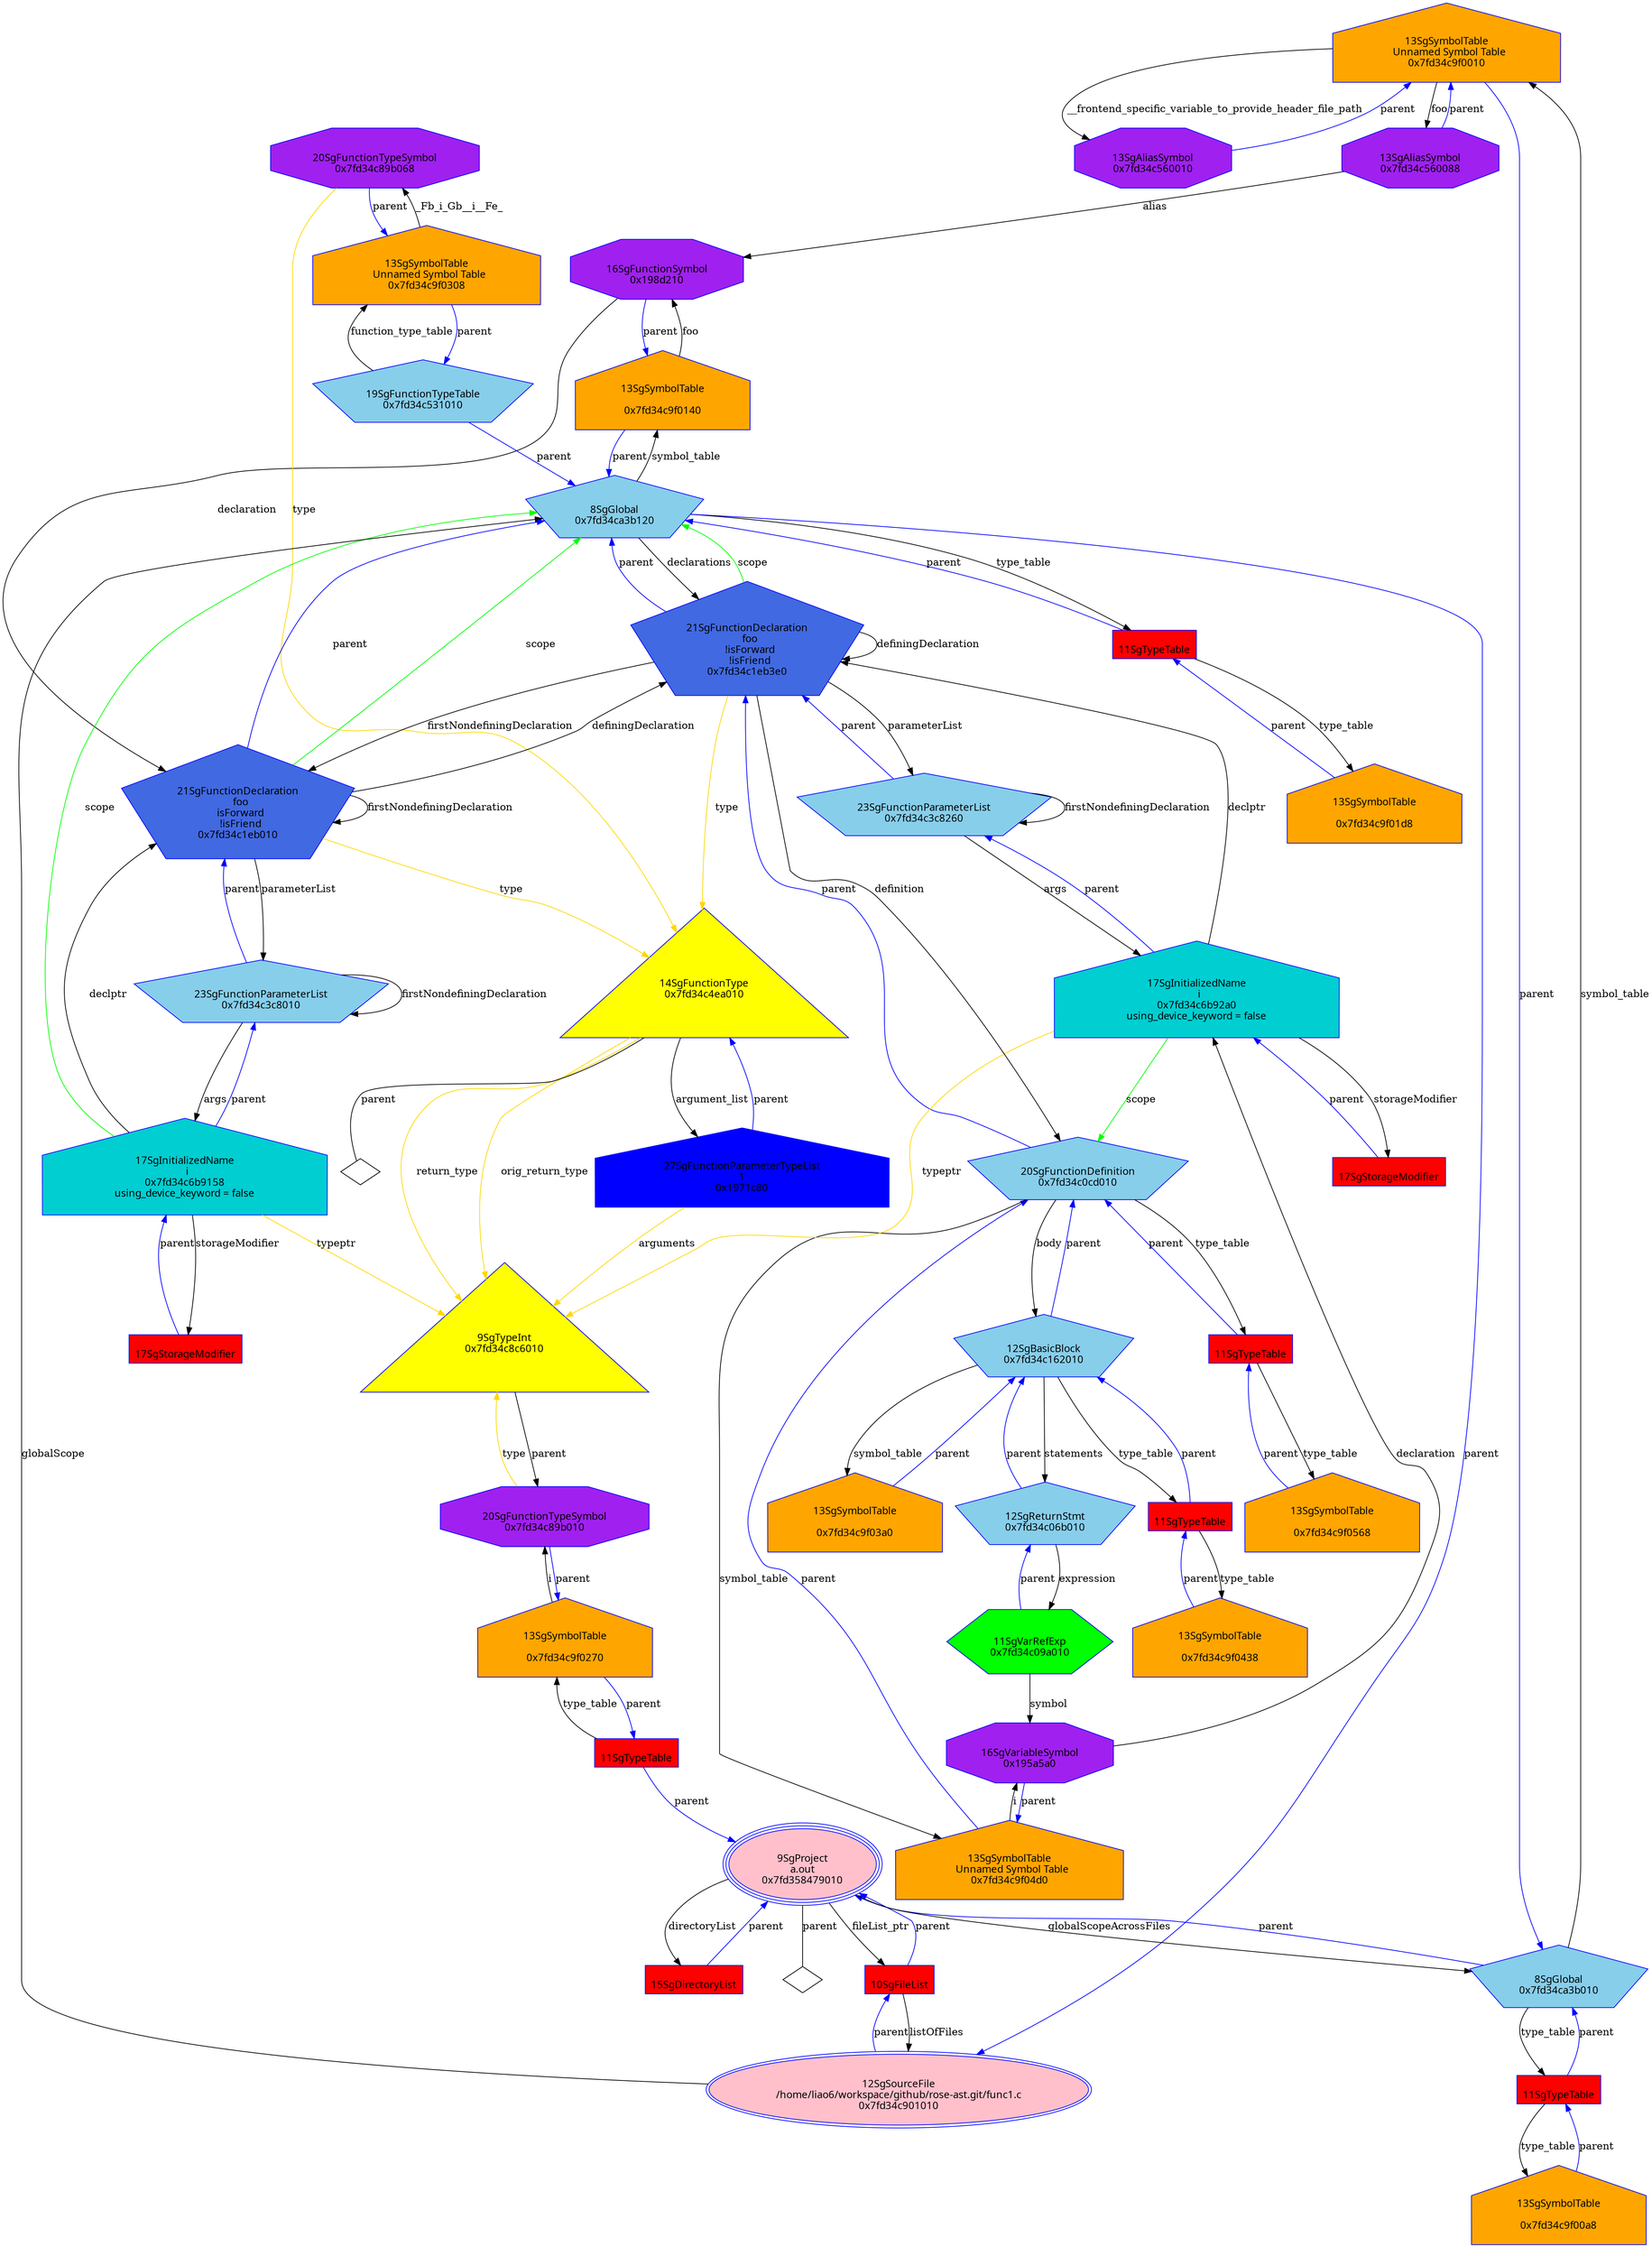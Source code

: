 digraph "Gfunc1.c_WholeAST.dot" {
"0x7fd34c9f0010"[label="\n13SgSymbolTable\n  Unnamed Symbol Table\n  0x7fd34c9f0010  " shape=house,regular=0,URL="\N",tooltip="more info at \N",sides=5,peripheries=1,color="blue",fillcolor=orange,fontname="7x13bold",fontcolor=black,style=filled];
"0x7fd34c9f0010" -> "0x7fd34c560088"[label="foo" dir=forward ];
"0x7fd34c9f0010" -> "0x7fd34c560010"[label="__frontend_specific_variable_to_provide_header_file_path" dir=forward ];
"0x7fd34c9f0010" -> "0x7fd34ca3b010"[label="parent" color="blue" dir=forward ];
"0x7fd34c9f00a8"[label="\n13SgSymbolTable\n  \n  0x7fd34c9f00a8  " shape=house,regular=0,URL="\N",tooltip="more info at \N",sides=5,peripheries=1,color="blue",fillcolor=orange,fontname="7x13bold",fontcolor=black,style=filled];
"0x7fd34c9f00a8" -> "0x18ac8a0"[label="parent" color="blue" dir=forward ];
"0x7fd34c9f0140"[label="\n13SgSymbolTable\n  \n  0x7fd34c9f0140  " shape=house,regular=0,URL="\N",tooltip="more info at \N",sides=5,peripheries=1,color="blue",fillcolor=orange,fontname="7x13bold",fontcolor=black,style=filled];
"0x7fd34c9f0140" -> "0x198d210"[label="foo" dir=forward ];
"0x7fd34c9f0140" -> "0x7fd34ca3b120"[label="parent" color="blue" dir=forward ];
"0x7fd34c9f01d8"[label="\n13SgSymbolTable\n  \n  0x7fd34c9f01d8  " shape=house,regular=0,URL="\N",tooltip="more info at \N",sides=5,peripheries=1,color="blue",fillcolor=orange,fontname="7x13bold",fontcolor=black,style=filled];
"0x7fd34c9f01d8" -> "0x18ac8c8"[label="parent" color="blue" dir=forward ];
"0x7fd34c9f0270"[label="\n13SgSymbolTable\n  \n  0x7fd34c9f0270  " shape=house,regular=0,URL="\N",tooltip="more info at \N",sides=5,peripheries=1,color="blue",fillcolor=orange,fontname="7x13bold",fontcolor=black,style=filled];
"0x7fd34c9f0270" -> "0x7fd34c89b010"[label="i" dir=forward ];
"0x7fd34c9f0270" -> "0x18ac8f0"[label="parent" color="blue" dir=forward ];
"0x7fd34c9f0308"[label="\n13SgSymbolTable\n  Unnamed Symbol Table\n  0x7fd34c9f0308  " shape=house,regular=0,URL="\N",tooltip="more info at \N",sides=5,peripheries=1,color="blue",fillcolor=orange,fontname="7x13bold",fontcolor=black,style=filled];
"0x7fd34c9f0308" -> "0x7fd34c89b068"[label="_Fb_i_Gb__i__Fe_" dir=forward ];
"0x7fd34c9f0308" -> "0x7fd34c531010"[label="parent" color="blue" dir=forward ];
"0x7fd34c9f03a0"[label="\n13SgSymbolTable\n  \n  0x7fd34c9f03a0  " shape=house,regular=0,URL="\N",tooltip="more info at \N",sides=5,peripheries=1,color="blue",fillcolor=orange,fontname="7x13bold",fontcolor=black,style=filled];
"0x7fd34c9f03a0" -> "0x7fd34c162010"[label="parent" color="blue" dir=forward ];
"0x7fd34c9f0438"[label="\n13SgSymbolTable\n  \n  0x7fd34c9f0438  " shape=house,regular=0,URL="\N",tooltip="more info at \N",sides=5,peripheries=1,color="blue",fillcolor=orange,fontname="7x13bold",fontcolor=black,style=filled];
"0x7fd34c9f0438" -> "0x18ac918"[label="parent" color="blue" dir=forward ];
"0x7fd34c9f04d0"[label="\n13SgSymbolTable\n  Unnamed Symbol Table\n  0x7fd34c9f04d0  " shape=house,regular=0,URL="\N",tooltip="more info at \N",sides=5,peripheries=1,color="blue",fillcolor=orange,fontname="7x13bold",fontcolor=black,style=filled];
"0x7fd34c9f04d0" -> "0x195a5a0"[label="i" dir=forward ];
"0x7fd34c9f04d0" -> "0x7fd34c0cd010"[label="parent" color="blue" dir=forward ];
"0x7fd34c9f0568"[label="\n13SgSymbolTable\n  \n  0x7fd34c9f0568  " shape=house,regular=0,URL="\N",tooltip="more info at \N",sides=5,peripheries=1,color="blue",fillcolor=orange,fontname="7x13bold",fontcolor=black,style=filled];
"0x7fd34c9f0568" -> "0x18ac940"[label="parent" color="blue" dir=forward ];
"0x1946d08"[label="\n17SgStorageModifier" shape=polygon,regular=0,URL="\N",tooltip="more info at \N",sides=4,peripheries=1,color="blue",fillcolor=red,fontname="7x13bold",fontcolor=black,style=filled];
"0x1946d08" -> "0x7fd34c6b9158"[label="parent" color="blue" dir=forward ];
"0x1946d30"[label="\n17SgStorageModifier" shape=polygon,regular=0,URL="\N",tooltip="more info at \N",sides=4,peripheries=1,color="blue",fillcolor=red,fontname="7x13bold",fontcolor=black,style=filled];
"0x1946d30" -> "0x7fd34c6b92a0"[label="parent" color="blue" dir=forward ];
"0x7fd34c901010"[label="\n12SgSourceFile\n  /home/liao6/workspace/github/rose-ast.git/func1.c  \n  0x7fd34c901010  " shape=ellipse,regular=0,URL="\N",tooltip="more info at \N",sides=5,peripheries=2,color="blue",fillcolor=pink,fontname="7x13bold",fontcolor=black,style=filled];
"0x7fd34c901010" -> "0x7fd34ca3b120"[label="globalScope" dir=forward ];
"0x7fd34c901010" -> "0x1871f00"[label="parent" color="blue" dir=forward ];
"0x1871f00"[label="\n10SgFileList" shape=polygon,regular=0,URL="\N",tooltip="more info at \N",sides=4,peripheries=1,color="blue",fillcolor=red,fontname="7x13bold",fontcolor=black,style=filled];
"0x1871f00" -> "0x7fd34c901010"[label="listOfFiles" dir=forward ];
"0x1871f00" -> "0x7fd358479010"[label="parent" color="blue" dir=forward ];
"0x1891310"[label="\n15SgDirectoryList" shape=polygon,regular=0,URL="\N",tooltip="more info at \N",sides=4,peripheries=1,color="blue",fillcolor=red,fontname="7x13bold",fontcolor=black,style=filled];
"0x1891310" -> "0x7fd358479010"[label="parent" color="blue" dir=forward ];
"0x7fd358479010"[label="\n9SgProject\n  a.out  \n  0x7fd358479010  " shape=ellipse,regular=0,URL="\N",tooltip="more info at \N",sides=5,peripheries=3,color="blue",fillcolor=pink,fontname="7x13bold",fontcolor=black,style=filled];
"0x7fd358479010" -> "0x1871f00"[label="fileList_ptr" dir=forward ];
"0x7fd358479010" -> "0x1891310"[label="directoryList" dir=forward ];
"0x7fd358479010" -> "0x7fd34ca3b010"[label="globalScopeAcrossFiles" dir=forward ];
"0x7fd358479010" -> "0x7fd358479010__parent__null"[label="parent" dir=none ];
"0x7fd358479010__parent__null"[label="" shape=diamond ];
"0x1971c80"[label="\n27SgFunctionParameterTypeList\n  1  \n  0x1971c80  " shape=house,regular=0,URL="\N",tooltip="more info at \N",sides=5,peripheries=1,color="blue",fillcolor=blue,fontname="7x13bold",fontcolor=black,style=filled];
"0x1971c80" -> "0x7fd34c8c6010"[label="arguments" color="gold1" dir=forward ];
"0x1971c80" -> "0x7fd34c4ea010"[label="parent" color="blue" dir=forward ];
"0x18ac8a0"[label="\n11SgTypeTable" shape=polygon,regular=0,URL="\N",tooltip="more info at \N",sides=4,peripheries=1,color="blue",fillcolor=red,fontname="7x13bold",fontcolor=black,style=filled];
"0x18ac8a0" -> "0x7fd34c9f00a8"[label="type_table" dir=forward ];
"0x18ac8a0" -> "0x7fd34ca3b010"[label="parent" color="blue" dir=forward ];
"0x18ac8c8"[label="\n11SgTypeTable" shape=polygon,regular=0,URL="\N",tooltip="more info at \N",sides=4,peripheries=1,color="blue",fillcolor=red,fontname="7x13bold",fontcolor=black,style=filled];
"0x18ac8c8" -> "0x7fd34c9f01d8"[label="type_table" dir=forward ];
"0x18ac8c8" -> "0x7fd34ca3b120"[label="parent" color="blue" dir=forward ];
"0x18ac8f0"[label="\n11SgTypeTable" shape=polygon,regular=0,URL="\N",tooltip="more info at \N",sides=4,peripheries=1,color="blue",fillcolor=red,fontname="7x13bold",fontcolor=black,style=filled];
"0x18ac8f0" -> "0x7fd34c9f0270"[label="type_table" dir=forward ];
"0x18ac8f0" -> "0x7fd358479010"[label="parent" color="blue" dir=forward ];
"0x18ac918"[label="\n11SgTypeTable" shape=polygon,regular=0,URL="\N",tooltip="more info at \N",sides=4,peripheries=1,color="blue",fillcolor=red,fontname="7x13bold",fontcolor=black,style=filled];
"0x18ac918" -> "0x7fd34c9f0438"[label="type_table" dir=forward ];
"0x18ac918" -> "0x7fd34c162010"[label="parent" color="blue" dir=forward ];
"0x18ac940"[label="\n11SgTypeTable" shape=polygon,regular=0,URL="\N",tooltip="more info at \N",sides=4,peripheries=1,color="blue",fillcolor=red,fontname="7x13bold",fontcolor=black,style=filled];
"0x18ac940" -> "0x7fd34c9f0568"[label="type_table" dir=forward ];
"0x18ac940" -> "0x7fd34c0cd010"[label="parent" color="blue" dir=forward ];
"0x7fd34c8c6010"[label="\n9SgTypeInt\n  0x7fd34c8c6010  \n   \n   " shape=polygon,regular=0,URL="\N",tooltip="more info at \N",sides=3,peripheries=1,color="blue",fillcolor=yellow,fontname="7x13bold",fontcolor=black,style=filled];
"0x7fd34c8c6010" -> "0x7fd34c89b010"[label="parent" dir=forward ];
"0x7fd34c4ea010"[label="\n14SgFunctionType\n  0x7fd34c4ea010  \n   \n   " shape=polygon,regular=0,URL="\N",tooltip="more info at \N",sides=3,peripheries=1,color="blue",fillcolor=yellow,fontname="7x13bold",fontcolor=black,style=filled];
"0x7fd34c4ea010" -> "0x7fd34c8c6010"[label="return_type" color="gold1" dir=forward ];
"0x7fd34c4ea010" -> "0x7fd34c8c6010"[label="orig_return_type" color="gold1" dir=forward ];
"0x7fd34c4ea010" -> "0x1971c80"[label="argument_list" dir=forward ];
"0x7fd34c4ea010" -> "0x7fd34c4ea010__parent__null"[label="parent" dir=none ];
"0x7fd34c4ea010__parent__null"[label="" shape=diamond ];
"0x7fd34c3c8010"[label="\n23SgFunctionParameterList\n  0x7fd34c3c8010  " shape=polygon,regular=0,URL="\N",tooltip="more info at \N",sides=5,peripheries=1,color="blue",fillcolor=skyblue,fontname="7x13bold",fontcolor=black,style=filled];
"0x7fd34c3c8010" -> "0x7fd34c6b9158"[label="args" dir=forward ];
"0x7fd34c3c8010" -> "0x7fd34c3c8010"[label="firstNondefiningDeclaration" dir=forward ];
"0x7fd34c3c8010" -> "0x7fd34c1eb010"[label="parent" color="blue" dir=forward ];
"0x7fd34c3c8260"[label="\n23SgFunctionParameterList\n  0x7fd34c3c8260  " shape=polygon,regular=0,URL="\N",tooltip="more info at \N",sides=5,peripheries=1,color="blue",fillcolor=skyblue,fontname="7x13bold",fontcolor=black,style=filled];
"0x7fd34c3c8260" -> "0x7fd34c6b92a0"[label="args" dir=forward ];
"0x7fd34c3c8260" -> "0x7fd34c3c8260"[label="firstNondefiningDeclaration" dir=forward ];
"0x7fd34c3c8260" -> "0x7fd34c1eb3e0"[label="parent" color="blue" dir=forward ];
"0x7fd34c162010"[label="\n12SgBasicBlock\n  0x7fd34c162010  " shape=polygon,regular=0,URL="\N",tooltip="more info at \N",sides=5,peripheries=1,color="blue",fillcolor=skyblue,fontname="7x13bold",fontcolor=black,style=filled];
"0x7fd34c162010" -> "0x7fd34c06b010"[label="statements" dir=forward ];
"0x7fd34c162010" -> "0x7fd34c9f03a0"[label="symbol_table" dir=forward ];
"0x7fd34c162010" -> "0x18ac918"[label="type_table" dir=forward ];
"0x7fd34c162010" -> "0x7fd34c0cd010"[label="parent" color="blue" dir=forward ];
"0x7fd34ca3b010"[label="\n8SgGlobal\n  0x7fd34ca3b010  " shape=polygon,regular=0,URL="\N",tooltip="more info at \N",sides=5,peripheries=1,color="blue",fillcolor=skyblue,fontname="7x13bold",fontcolor=black,style=filled];
"0x7fd34ca3b010" -> "0x7fd34c9f0010"[label="symbol_table" dir=forward ];
"0x7fd34ca3b010" -> "0x18ac8a0"[label="type_table" dir=forward ];
"0x7fd34ca3b010" -> "0x7fd358479010"[label="parent" color="blue" dir=forward ];
"0x7fd34ca3b120"[label="\n8SgGlobal\n  0x7fd34ca3b120  " shape=polygon,regular=0,URL="\N",tooltip="more info at \N",sides=5,peripheries=1,color="blue",fillcolor=skyblue,fontname="7x13bold",fontcolor=black,style=filled];
"0x7fd34ca3b120" -> "0x7fd34c1eb3e0"[label="declarations" dir=forward ];
"0x7fd34ca3b120" -> "0x7fd34c9f0140"[label="symbol_table" dir=forward ];
"0x7fd34ca3b120" -> "0x18ac8c8"[label="type_table" dir=forward ];
"0x7fd34ca3b120" -> "0x7fd34c901010"[label="parent" color="blue" dir=forward ];
"0x7fd34c531010"[label="\n19SgFunctionTypeTable\n  0x7fd34c531010  " shape=polygon,regular=0,URL="\N",tooltip="more info at \N",sides=5,peripheries=1,color="blue",fillcolor=skyblue,fontname="7x13bold",fontcolor=black,style=filled];
"0x7fd34c531010" -> "0x7fd34c9f0308"[label="function_type_table" dir=forward ];
"0x7fd34c531010" -> "0x7fd34ca3b120"[label="parent" color="blue" dir=forward ];
"0x7fd34c06b010"[label="\n12SgReturnStmt\n  0x7fd34c06b010  " shape=polygon,regular=0,URL="\N",tooltip="more info at \N",sides=5,peripheries=1,color="blue",fillcolor=skyblue,fontname="7x13bold",fontcolor=black,style=filled];
"0x7fd34c06b010" -> "0x7fd34c09a010"[label="expression" dir=forward ];
"0x7fd34c06b010" -> "0x7fd34c162010"[label="parent" color="blue" dir=forward ];
"0x7fd34c0cd010"[label="\n20SgFunctionDefinition\n  0x7fd34c0cd010  " shape=polygon,regular=0,URL="\N",tooltip="more info at \N",sides=5,peripheries=1,color="blue",fillcolor=skyblue,fontname="7x13bold",fontcolor=black,style=filled];
"0x7fd34c0cd010" -> "0x7fd34c162010"[label="body" dir=forward ];
"0x7fd34c0cd010" -> "0x7fd34c9f04d0"[label="symbol_table" dir=forward ];
"0x7fd34c0cd010" -> "0x18ac940"[label="type_table" dir=forward ];
"0x7fd34c0cd010" -> "0x7fd34c1eb3e0"[label="parent" color="blue" dir=forward ];
"0x7fd34c1eb010"[label="\n21SgFunctionDeclaration\n  foo\n  isForward\n  !isFriend\n  0x7fd34c1eb010  " shape=polygon,regular=0,URL="\N",tooltip="more info at \N",sides=5,peripheries=1,color="blue",fillcolor=royalblue,fontname="7x13bold",fontcolor=black,style=filled];
"0x7fd34c1eb010" -> "0x7fd34c3c8010"[label="parameterList" dir=forward ];
"0x7fd34c1eb010" -> "0x7fd34c4ea010"[label="type" color="gold1" dir=forward ];
"0x7fd34c1eb010" -> "0x7fd34ca3b120"[label="scope" color="green" dir=forward ];
"0x7fd34c1eb010" -> "0x7fd34c1eb3e0"[label="definingDeclaration" dir=forward ];
"0x7fd34c1eb010" -> "0x7fd34c1eb010"[label="firstNondefiningDeclaration" dir=forward ];
"0x7fd34c1eb010" -> "0x7fd34ca3b120"[label="parent" color="blue" dir=forward ];
"0x7fd34c1eb3e0"[label="\n21SgFunctionDeclaration\n  foo\n  !isForward\n  !isFriend\n  0x7fd34c1eb3e0  " shape=polygon,regular=0,URL="\N",tooltip="more info at \N",sides=5,peripheries=1,color="blue",fillcolor=royalblue,fontname="7x13bold",fontcolor=black,style=filled];
"0x7fd34c1eb3e0" -> "0x7fd34c3c8260"[label="parameterList" dir=forward ];
"0x7fd34c1eb3e0" -> "0x7fd34c4ea010"[label="type" color="gold1" dir=forward ];
"0x7fd34c1eb3e0" -> "0x7fd34c0cd010"[label="definition" dir=forward ];
"0x7fd34c1eb3e0" -> "0x7fd34ca3b120"[label="scope" color="green" dir=forward ];
"0x7fd34c1eb3e0" -> "0x7fd34c1eb3e0"[label="definingDeclaration" dir=forward ];
"0x7fd34c1eb3e0" -> "0x7fd34c1eb010"[label="firstNondefiningDeclaration" dir=forward ];
"0x7fd34c1eb3e0" -> "0x7fd34ca3b120"[label="parent" color="blue" dir=forward ];
"0x7fd34c09a010"[label="\n11SgVarRefExp\n  0x7fd34c09a010  " shape=polygon,regular=0,URL="\N",tooltip="more info at \N",sides=6,peripheries=1,color="blue",fillcolor=green,fontname="7x13bold",fontcolor=black,style=filled];
"0x7fd34c09a010" -> "0x195a5a0"[label="symbol" dir=forward ];
"0x7fd34c09a010" -> "0x7fd34c06b010"[label="parent" color="blue" dir=forward ];
"0x195a5a0"[label="\n16SgVariableSymbol\n  0x195a5a0  " shape=polygon,regular=0,URL="\N",tooltip="more info at \N",sides=8,peripheries=1,color="blue",fillcolor=purple,fontname="7x13bold",fontcolor=black,style=filled];
"0x195a5a0" -> "0x7fd34c6b92a0"[label="declaration" dir=forward ];
"0x195a5a0" -> "0x7fd34c9f04d0"[label="parent" color="blue" dir=forward ];
"0x7fd34c89b010"[label="\n20SgFunctionTypeSymbol\n  0x7fd34c89b010  " shape=polygon,regular=0,URL="\N",tooltip="more info at \N",sides=8,peripheries=1,color="blue",fillcolor=purple,fontname="7x13bold",fontcolor=black,style=filled];
"0x7fd34c89b010" -> "0x7fd34c8c6010"[label="type" color="gold1" dir=forward ];
"0x7fd34c89b010" -> "0x7fd34c9f0270"[label="parent" color="blue" dir=forward ];
"0x7fd34c89b068"[label="\n20SgFunctionTypeSymbol\n  0x7fd34c89b068  " shape=polygon,regular=0,URL="\N",tooltip="more info at \N",sides=8,peripheries=1,color="blue",fillcolor=purple,fontname="7x13bold",fontcolor=black,style=filled];
"0x7fd34c89b068" -> "0x7fd34c4ea010"[label="type" color="gold1" dir=forward ];
"0x7fd34c89b068" -> "0x7fd34c9f0308"[label="parent" color="blue" dir=forward ];
"0x198d210"[label="\n16SgFunctionSymbol\n  0x198d210  " shape=polygon,regular=0,URL="\N",tooltip="more info at \N",sides=8,peripheries=1,color="blue",fillcolor=purple,fontname="7x13bold",fontcolor=black,style=filled];
"0x198d210" -> "0x7fd34c1eb010"[label="declaration" dir=forward ];
"0x198d210" -> "0x7fd34c9f0140"[label="parent" color="blue" dir=forward ];
"0x7fd34c560010"[label="\n13SgAliasSymbol\n  0x7fd34c560010  " shape=polygon,regular=0,URL="\N",tooltip="more info at \N",sides=8,peripheries=1,color="blue",fillcolor=purple,fontname="7x13bold",fontcolor=black,style=filled];
"0x7fd34c560010" -> "0x7fd34c9f0010"[label="parent" color="blue" dir=forward ];
"0x7fd34c560088"[label="\n13SgAliasSymbol\n  0x7fd34c560088  " shape=polygon,regular=0,URL="\N",tooltip="more info at \N",sides=8,peripheries=1,color="blue",fillcolor=purple,fontname="7x13bold",fontcolor=black,style=filled];
"0x7fd34c560088" -> "0x198d210"[label="alias" dir=forward ];
"0x7fd34c560088" -> "0x7fd34c9f0010"[label="parent" color="blue" dir=forward ];
"0x7fd34c6b9158"[label="\n17SgInitializedName\n  i\n  0x7fd34c6b9158  \n  using_device_keyword = false  " shape=house,regular=0,URL="\N",tooltip="more info at \N",sides=5,peripheries=1,color="blue",fillcolor=darkturquoise,fontname="7x13bold",fontcolor=black,style=filled];
"0x7fd34c6b9158" -> "0x7fd34c8c6010"[label="typeptr" color="gold1" dir=forward ];
"0x7fd34c6b9158" -> "0x7fd34c1eb010"[label="declptr" dir=forward ];
"0x7fd34c6b9158" -> "0x1946d08"[label="storageModifier" dir=forward ];
"0x7fd34c6b9158" -> "0x7fd34ca3b120"[label="scope" color="green" dir=forward ];
"0x7fd34c6b9158" -> "0x7fd34c3c8010"[label="parent" color="blue" dir=forward ];
"0x7fd34c6b92a0"[label="\n17SgInitializedName\n  i\n  0x7fd34c6b92a0  \n  using_device_keyword = false  " shape=house,regular=0,URL="\N",tooltip="more info at \N",sides=5,peripheries=1,color="blue",fillcolor=darkturquoise,fontname="7x13bold",fontcolor=black,style=filled];
"0x7fd34c6b92a0" -> "0x7fd34c8c6010"[label="typeptr" color="gold1" dir=forward ];
"0x7fd34c6b92a0" -> "0x7fd34c1eb3e0"[label="declptr" dir=forward ];
"0x7fd34c6b92a0" -> "0x1946d30"[label="storageModifier" dir=forward ];
"0x7fd34c6b92a0" -> "0x7fd34c0cd010"[label="scope" color="green" dir=forward ];
"0x7fd34c6b92a0" -> "0x7fd34c3c8260"[label="parent" color="blue" dir=forward ];
}
